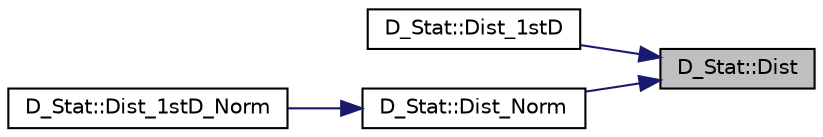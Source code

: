 digraph "D_Stat::Dist"
{
 // LATEX_PDF_SIZE
  edge [fontname="Helvetica",fontsize="10",labelfontname="Helvetica",labelfontsize="10"];
  node [fontname="Helvetica",fontsize="10",shape=record];
  rankdir="RL";
  Node1 [label="D_Stat::Dist",height=0.2,width=0.4,color="black", fillcolor="grey75", style="filled", fontcolor="black",tooltip=" "];
  Node1 -> Node2 [dir="back",color="midnightblue",fontsize="10",style="solid",fontname="Helvetica"];
  Node2 [label="D_Stat::Dist_1stD",height=0.2,width=0.4,color="black", fillcolor="white", style="filled",URL="$class_d___stat.html#a06f45d34ecc865fa026b6187e28d95af",tooltip=" "];
  Node1 -> Node3 [dir="back",color="midnightblue",fontsize="10",style="solid",fontname="Helvetica"];
  Node3 [label="D_Stat::Dist_Norm",height=0.2,width=0.4,color="black", fillcolor="white", style="filled",URL="$class_d___stat.html#a287dd6c3e68478e81d6dfad66a8ed922",tooltip=" "];
  Node3 -> Node4 [dir="back",color="midnightblue",fontsize="10",style="solid",fontname="Helvetica"];
  Node4 [label="D_Stat::Dist_1stD_Norm",height=0.2,width=0.4,color="black", fillcolor="white", style="filled",URL="$class_d___stat.html#a285950768e343d55cac72907205da002",tooltip=" "];
}
